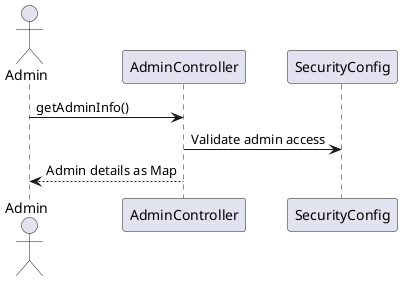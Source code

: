 @startuml
' Sequence Diagram for Admin
actor Admin
Admin -> AdminController : getAdminInfo()
AdminController -> SecurityConfig : Validate admin access
AdminController --> Admin : Admin details as Map
@enduml

